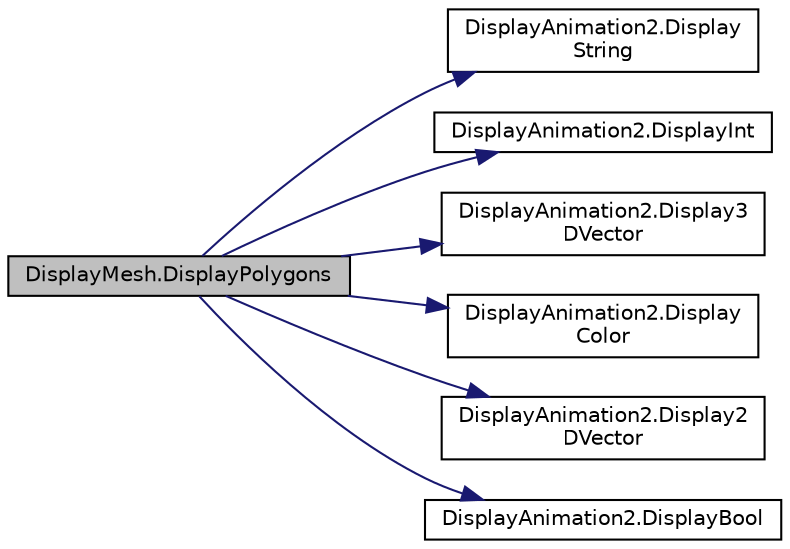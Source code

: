 digraph "DisplayMesh.DisplayPolygons"
{
  edge [fontname="Helvetica",fontsize="10",labelfontname="Helvetica",labelfontsize="10"];
  node [fontname="Helvetica",fontsize="10",shape=record];
  rankdir="LR";
  Node40 [label="DisplayMesh.DisplayPolygons",height=0.2,width=0.4,color="black", fillcolor="grey75", style="filled", fontcolor="black"];
  Node40 -> Node41 [color="midnightblue",fontsize="10",style="solid",fontname="Helvetica"];
  Node41 [label="DisplayAnimation2.Display\lString",height=0.2,width=0.4,color="black", fillcolor="white", style="filled",URL="$namespace_display_animation2.html#ad022ed8dee36f6dd02eaba9883652853"];
  Node40 -> Node42 [color="midnightblue",fontsize="10",style="solid",fontname="Helvetica"];
  Node42 [label="DisplayAnimation2.DisplayInt",height=0.2,width=0.4,color="black", fillcolor="white", style="filled",URL="$namespace_display_animation2.html#a263f89ba2638bc6e1ced0f21129f1fd3"];
  Node40 -> Node43 [color="midnightblue",fontsize="10",style="solid",fontname="Helvetica"];
  Node43 [label="DisplayAnimation2.Display3\lDVector",height=0.2,width=0.4,color="black", fillcolor="white", style="filled",URL="$namespace_display_animation2.html#ad0cd1a5d1ece0968b85d9df7fab75a36"];
  Node40 -> Node44 [color="midnightblue",fontsize="10",style="solid",fontname="Helvetica"];
  Node44 [label="DisplayAnimation2.Display\lColor",height=0.2,width=0.4,color="black", fillcolor="white", style="filled",URL="$namespace_display_animation2.html#a410fa311ed1b6776c408a4d165a875b1"];
  Node40 -> Node45 [color="midnightblue",fontsize="10",style="solid",fontname="Helvetica"];
  Node45 [label="DisplayAnimation2.Display2\lDVector",height=0.2,width=0.4,color="black", fillcolor="white", style="filled",URL="$namespace_display_animation2.html#a2ebee84f14939b0a486e0dad6cafc77d"];
  Node40 -> Node46 [color="midnightblue",fontsize="10",style="solid",fontname="Helvetica"];
  Node46 [label="DisplayAnimation2.DisplayBool",height=0.2,width=0.4,color="black", fillcolor="white", style="filled",URL="$namespace_display_animation2.html#a68813e172bc7b686ec28958227464f4c"];
}
